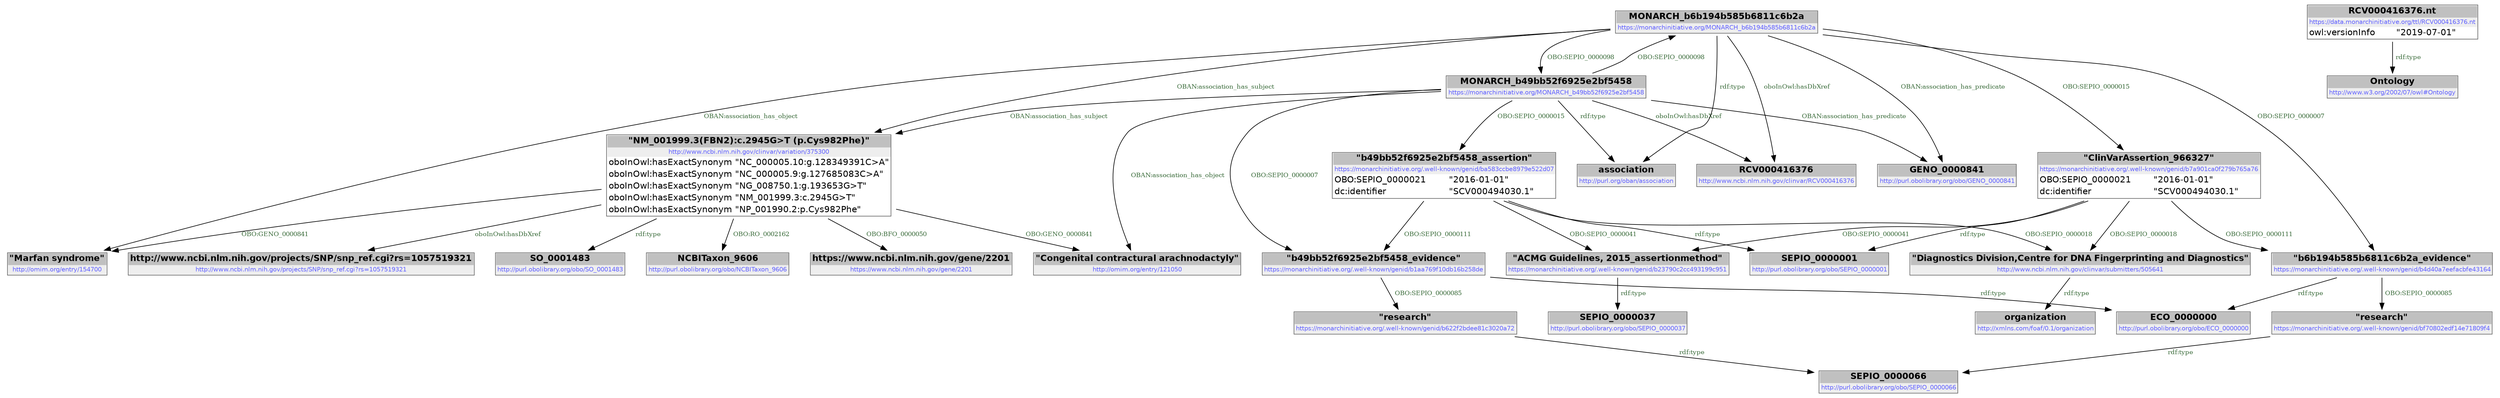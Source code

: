 digraph { 
 node [ fontname="DejaVu Sans" ] ; 
	node0 -> node1 [ color=BLACK, label=< <font point-size='10' color='#336633'>rdf:type</font> > ] ;
	node2 -> node3 [ color=BLACK, label=< <font point-size='10' color='#336633'>OBO:GENO_0000841</font> > ] ;
	node5 -> node6 [ color=BLACK, label=< <font point-size='10' color='#336633'>OBO:SEPIO_0000098</font> > ] ;
	node7 -> node8 [ color=BLACK, label=< <font point-size='10' color='#336633'>OBO:SEPIO_0000041</font> > ] ;
	node2 -> node9 [ color=BLACK, label=< <font point-size='10' color='#336633'>OBO:GENO_0000841</font> > ] ;
	node2 -> node10 [ color=BLACK, label=< <font point-size='10' color='#336633'>oboInOwl:hasDbXref</font> > ] ;
	node12 -> node13 [ color=BLACK, label=< <font point-size='10' color='#336633'>rdf:type</font> > ] ;
	node5 -> node4 [ color=BLACK, label=< <font point-size='10' color='#336633'>OBO:SEPIO_0000007</font> > ] ;
	node6 -> node14 [ color=BLACK, label=< <font point-size='10' color='#336633'>rdf:type</font> > ] ;
	node8 -> node15 [ color=BLACK, label=< <font point-size='10' color='#336633'>rdf:type</font> > ] ;
	node5 -> node16 [ color=BLACK, label=< <font point-size='10' color='#336633'>oboInOwl:hasDbXref</font> > ] ;
	node5 -> node14 [ color=BLACK, label=< <font point-size='10' color='#336633'>rdf:type</font> > ] ;
	node4 -> node17 [ color=BLACK, label=< <font point-size='10' color='#336633'>rdf:type</font> > ] ;
	node18 -> node19 [ color=BLACK, label=< <font point-size='10' color='#336633'>rdf:type</font> > ] ;
	node6 -> node5 [ color=BLACK, label=< <font point-size='10' color='#336633'>OBO:SEPIO_0000098</font> > ] ;
	node21 -> node0 [ color=BLACK, label=< <font point-size='10' color='#336633'>OBO:SEPIO_0000085</font> > ] ;
	node20 -> node1 [ color=BLACK, label=< <font point-size='10' color='#336633'>rdf:type</font> > ] ;
	node18 -> node4 [ color=BLACK, label=< <font point-size='10' color='#336633'>OBO:SEPIO_0000111</font> > ] ;
	node7 -> node21 [ color=BLACK, label=< <font point-size='10' color='#336633'>OBO:SEPIO_0000111</font> > ] ;
	node6 -> node2 [ color=BLACK, label=< <font point-size='10' color='#336633'>OBAN:association_has_subject</font> > ] ;
	node6 -> node22 [ color=BLACK, label=< <font point-size='10' color='#336633'>OBAN:association_has_predicate</font> > ] ;
	node2 -> node23 [ color=BLACK, label=< <font point-size='10' color='#336633'>rdf:type</font> > ] ;
	node5 -> node3 [ color=BLACK, label=< <font point-size='10' color='#336633'>OBAN:association_has_object</font> > ] ;
	node2 -> node24 [ color=BLACK, label=< <font point-size='10' color='#336633'>OBO:RO_0002162</font> > ] ;
	node18 -> node11 [ color=BLACK, label=< <font point-size='10' color='#336633'>OBO:SEPIO_0000018</font> > ] ;
	node6 -> node7 [ color=BLACK, label=< <font point-size='10' color='#336633'>OBO:SEPIO_0000015</font> > ] ;
	node18 -> node8 [ color=BLACK, label=< <font point-size='10' color='#336633'>OBO:SEPIO_0000041</font> > ] ;
	node6 -> node9 [ color=BLACK, label=< <font point-size='10' color='#336633'>OBAN:association_has_object</font> > ] ;
	node21 -> node17 [ color=BLACK, label=< <font point-size='10' color='#336633'>rdf:type</font> > ] ;
	node5 -> node18 [ color=BLACK, label=< <font point-size='10' color='#336633'>OBO:SEPIO_0000015</font> > ] ;
	node6 -> node16 [ color=BLACK, label=< <font point-size='10' color='#336633'>oboInOwl:hasDbXref</font> > ] ;
	node4 -> node20 [ color=BLACK, label=< <font point-size='10' color='#336633'>OBO:SEPIO_0000085</font> > ] ;
	node11 -> node25 [ color=BLACK, label=< <font point-size='10' color='#336633'>rdf:type</font> > ] ;
	node2 -> node26 [ color=BLACK, label=< <font point-size='10' color='#336633'>OBO:BFO_0000050</font> > ] ;
	node6 -> node21 [ color=BLACK, label=< <font point-size='10' color='#336633'>OBO:SEPIO_0000007</font> > ] ;
	node7 -> node11 [ color=BLACK, label=< <font point-size='10' color='#336633'>OBO:SEPIO_0000018</font> > ] ;
	node5 -> node22 [ color=BLACK, label=< <font point-size='10' color='#336633'>OBAN:association_has_predicate</font> > ] ;
	node5 -> node2 [ color=BLACK, label=< <font point-size='10' color='#336633'>OBAN:association_has_subject</font> > ] ;
	node7 -> node19 [ color=BLACK, label=< <font point-size='10' color='#336633'>rdf:type</font> > ] ;
# https://monarchinitiative.org/.well-known/genid/bf70802edf14e71809f4 node0
node0 [ shape=none, color=black label=< <table color='#666666' cellborder='0' cellspacing='0' border='1'><tr><td colspan='2' bgcolor='grey'><B>&quot;research&quot;</B></td></tr><tr><td href='https://monarchinitiative.org/.well-known/genid/bf70802edf14e71809f4' bgcolor='#eeeeee' colspan='2'><font point-size='10' color='#6666ff'>https://monarchinitiative.org/.well-known/genid/bf70802edf14e71809f4</font></td></tr></table> > ] 
# http://purl.obolibrary.org/obo/SEPIO_0000066 node1
node1 [ shape=none, color=black label=< <table color='#666666' cellborder='0' cellspacing='0' border='1'><tr><td colspan='2' bgcolor='grey'><B>SEPIO_0000066</B></td></tr><tr><td href='http://purl.obolibrary.org/obo/SEPIO_0000066' bgcolor='#eeeeee' colspan='2'><font point-size='10' color='#6666ff'>http://purl.obolibrary.org/obo/SEPIO_0000066</font></td></tr></table> > ] 
# http://www.ncbi.nlm.nih.gov/clinvar/variation/375300 node2
node2 [ shape=none, color=black label=< <table color='#666666' cellborder='0' cellspacing='0' border='1'><tr><td colspan='2' bgcolor='grey'><B>&quot;NM_001999.3(FBN2):c.2945G&gt;T (p.Cys982Phe)&quot;</B></td></tr><tr><td href='http://www.ncbi.nlm.nih.gov/clinvar/variation/375300' bgcolor='#eeeeee' colspan='2'><font point-size='10' color='#6666ff'>http://www.ncbi.nlm.nih.gov/clinvar/variation/375300</font></td></tr><tr><td align='left'>oboInOwl:hasExactSynonym</td><td align='left'>&quot;NC_000005.10:g.128349391C&gt;A&quot;</td></tr><tr><td align='left'>oboInOwl:hasExactSynonym</td><td align='left'>&quot;NC_000005.9:g.127685083C&gt;A&quot;</td></tr><tr><td align='left'>oboInOwl:hasExactSynonym</td><td align='left'>&quot;NG_008750.1:g.193653G&gt;T&quot;</td></tr><tr><td align='left'>oboInOwl:hasExactSynonym</td><td align='left'>&quot;NM_001999.3:c.2945G&gt;T&quot;</td></tr><tr><td align='left'>oboInOwl:hasExactSynonym</td><td align='left'>&quot;NP_001990.2:p.Cys982Phe&quot;</td></tr></table> > ] 
# http://omim.org/entry/121050 node3
node3 [ shape=none, color=black label=< <table color='#666666' cellborder='0' cellspacing='0' border='1'><tr><td colspan='2' bgcolor='grey'><B>&quot;Congenital contractural arachnodactyly&quot;</B></td></tr><tr><td href='http://omim.org/entry/121050' bgcolor='#eeeeee' colspan='2'><font point-size='10' color='#6666ff'>http://omim.org/entry/121050</font></td></tr></table> > ] 
# https://monarchinitiative.org/.well-known/genid/b1aa769f10db16b258de node4
node4 [ shape=none, color=black label=< <table color='#666666' cellborder='0' cellspacing='0' border='1'><tr><td colspan='2' bgcolor='grey'><B>&quot;b49bb52f6925e2bf5458_evidence&quot;</B></td></tr><tr><td href='https://monarchinitiative.org/.well-known/genid/b1aa769f10db16b258de' bgcolor='#eeeeee' colspan='2'><font point-size='10' color='#6666ff'>https://monarchinitiative.org/.well-known/genid/b1aa769f10db16b258de</font></td></tr></table> > ] 
# https://monarchinitiative.org/MONARCH_b49bb52f6925e2bf5458 node5
node5 [ shape=none, color=black label=< <table color='#666666' cellborder='0' cellspacing='0' border='1'><tr><td colspan='2' bgcolor='grey'><B>MONARCH_b49bb52f6925e2bf5458</B></td></tr><tr><td href='https://monarchinitiative.org/MONARCH_b49bb52f6925e2bf5458' bgcolor='#eeeeee' colspan='2'><font point-size='10' color='#6666ff'>https://monarchinitiative.org/MONARCH_b49bb52f6925e2bf5458</font></td></tr></table> > ] 
# https://monarchinitiative.org/MONARCH_b6b194b585b6811c6b2a node6
node6 [ shape=none, color=black label=< <table color='#666666' cellborder='0' cellspacing='0' border='1'><tr><td colspan='2' bgcolor='grey'><B>MONARCH_b6b194b585b6811c6b2a</B></td></tr><tr><td href='https://monarchinitiative.org/MONARCH_b6b194b585b6811c6b2a' bgcolor='#eeeeee' colspan='2'><font point-size='10' color='#6666ff'>https://monarchinitiative.org/MONARCH_b6b194b585b6811c6b2a</font></td></tr></table> > ] 
# https://monarchinitiative.org/.well-known/genid/b7a901ca0f279b765a76 node7
node7 [ shape=none, color=black label=< <table color='#666666' cellborder='0' cellspacing='0' border='1'><tr><td colspan='2' bgcolor='grey'><B>&quot;ClinVarAssertion_966327&quot;</B></td></tr><tr><td href='https://monarchinitiative.org/.well-known/genid/b7a901ca0f279b765a76' bgcolor='#eeeeee' colspan='2'><font point-size='10' color='#6666ff'>https://monarchinitiative.org/.well-known/genid/b7a901ca0f279b765a76</font></td></tr><tr><td align='left'>OBO:SEPIO_0000021</td><td align='left'>&quot;2016-01-01&quot;</td></tr><tr><td align='left'>dc:identifier</td><td align='left'>&quot;SCV000494030.1&quot;</td></tr></table> > ] 
# https://monarchinitiative.org/.well-known/genid/b23790c2cc493199c951 node8
node8 [ shape=none, color=black label=< <table color='#666666' cellborder='0' cellspacing='0' border='1'><tr><td colspan='2' bgcolor='grey'><B>&quot;ACMG Guidelines, 2015_assertionmethod&quot;</B></td></tr><tr><td href='https://monarchinitiative.org/.well-known/genid/b23790c2cc493199c951' bgcolor='#eeeeee' colspan='2'><font point-size='10' color='#6666ff'>https://monarchinitiative.org/.well-known/genid/b23790c2cc493199c951</font></td></tr></table> > ] 
# http://omim.org/entry/154700 node9
node9 [ shape=none, color=black label=< <table color='#666666' cellborder='0' cellspacing='0' border='1'><tr><td colspan='2' bgcolor='grey'><B>&quot;Marfan syndrome&quot;</B></td></tr><tr><td href='http://omim.org/entry/154700' bgcolor='#eeeeee' colspan='2'><font point-size='10' color='#6666ff'>http://omim.org/entry/154700</font></td></tr></table> > ] 
# http://www.ncbi.nlm.nih.gov/projects/SNP/snp_ref.cgi?rs=1057519321 node10
node10 [ shape=none, color=black label=< <table color='#666666' cellborder='0' cellspacing='0' border='1'><tr><td colspan='2' bgcolor='grey'><B>http://www.ncbi.nlm.nih.gov/projects/SNP/snp_ref.cgi?rs=1057519321</B></td></tr><tr><td href='http://www.ncbi.nlm.nih.gov/projects/SNP/snp_ref.cgi?rs=1057519321' bgcolor='#eeeeee' colspan='2'><font point-size='10' color='#6666ff'>http://www.ncbi.nlm.nih.gov/projects/SNP/snp_ref.cgi?rs=1057519321</font></td></tr></table> > ] 
# http://www.ncbi.nlm.nih.gov/clinvar/submitters/505641 node11
node11 [ shape=none, color=black label=< <table color='#666666' cellborder='0' cellspacing='0' border='1'><tr><td colspan='2' bgcolor='grey'><B>&quot;Diagnostics Division,Centre for DNA Fingerprinting and Diagnostics&quot;</B></td></tr><tr><td href='http://www.ncbi.nlm.nih.gov/clinvar/submitters/505641' bgcolor='#eeeeee' colspan='2'><font point-size='10' color='#6666ff'>http://www.ncbi.nlm.nih.gov/clinvar/submitters/505641</font></td></tr></table> > ] 
# https://data.monarchinitiative.org/ttl/RCV000416376.nt node12
node12 [ shape=none, color=black label=< <table color='#666666' cellborder='0' cellspacing='0' border='1'><tr><td colspan='2' bgcolor='grey'><B>RCV000416376.nt</B></td></tr><tr><td href='https://data.monarchinitiative.org/ttl/RCV000416376.nt' bgcolor='#eeeeee' colspan='2'><font point-size='10' color='#6666ff'>https://data.monarchinitiative.org/ttl/RCV000416376.nt</font></td></tr><tr><td align='left'>owl:versionInfo</td><td align='left'>&quot;2019-07-01&quot;</td></tr></table> > ] 
# http://www.w3.org/2002/07/owl#Ontology node13
node13 [ shape=none, color=black label=< <table color='#666666' cellborder='0' cellspacing='0' border='1'><tr><td colspan='2' bgcolor='grey'><B>Ontology</B></td></tr><tr><td href='http://www.w3.org/2002/07/owl#Ontology' bgcolor='#eeeeee' colspan='2'><font point-size='10' color='#6666ff'>http://www.w3.org/2002/07/owl#Ontology</font></td></tr></table> > ] 
# http://purl.org/oban/association node14
node14 [ shape=none, color=black label=< <table color='#666666' cellborder='0' cellspacing='0' border='1'><tr><td colspan='2' bgcolor='grey'><B>association</B></td></tr><tr><td href='http://purl.org/oban/association' bgcolor='#eeeeee' colspan='2'><font point-size='10' color='#6666ff'>http://purl.org/oban/association</font></td></tr></table> > ] 
# http://purl.obolibrary.org/obo/SEPIO_0000037 node15
node15 [ shape=none, color=black label=< <table color='#666666' cellborder='0' cellspacing='0' border='1'><tr><td colspan='2' bgcolor='grey'><B>SEPIO_0000037</B></td></tr><tr><td href='http://purl.obolibrary.org/obo/SEPIO_0000037' bgcolor='#eeeeee' colspan='2'><font point-size='10' color='#6666ff'>http://purl.obolibrary.org/obo/SEPIO_0000037</font></td></tr></table> > ] 
# http://www.ncbi.nlm.nih.gov/clinvar/RCV000416376 node16
node16 [ shape=none, color=black label=< <table color='#666666' cellborder='0' cellspacing='0' border='1'><tr><td colspan='2' bgcolor='grey'><B>RCV000416376</B></td></tr><tr><td href='http://www.ncbi.nlm.nih.gov/clinvar/RCV000416376' bgcolor='#eeeeee' colspan='2'><font point-size='10' color='#6666ff'>http://www.ncbi.nlm.nih.gov/clinvar/RCV000416376</font></td></tr></table> > ] 
# http://purl.obolibrary.org/obo/ECO_0000000 node17
node17 [ shape=none, color=black label=< <table color='#666666' cellborder='0' cellspacing='0' border='1'><tr><td colspan='2' bgcolor='grey'><B>ECO_0000000</B></td></tr><tr><td href='http://purl.obolibrary.org/obo/ECO_0000000' bgcolor='#eeeeee' colspan='2'><font point-size='10' color='#6666ff'>http://purl.obolibrary.org/obo/ECO_0000000</font></td></tr></table> > ] 
# https://monarchinitiative.org/.well-known/genid/ba583ccbe8979e522d07 node18
node18 [ shape=none, color=black label=< <table color='#666666' cellborder='0' cellspacing='0' border='1'><tr><td colspan='2' bgcolor='grey'><B>&quot;b49bb52f6925e2bf5458_assertion&quot;</B></td></tr><tr><td href='https://monarchinitiative.org/.well-known/genid/ba583ccbe8979e522d07' bgcolor='#eeeeee' colspan='2'><font point-size='10' color='#6666ff'>https://monarchinitiative.org/.well-known/genid/ba583ccbe8979e522d07</font></td></tr><tr><td align='left'>OBO:SEPIO_0000021</td><td align='left'>&quot;2016-01-01&quot;</td></tr><tr><td align='left'>dc:identifier</td><td align='left'>&quot;SCV000494030.1&quot;</td></tr></table> > ] 
# http://purl.obolibrary.org/obo/SEPIO_0000001 node19
node19 [ shape=none, color=black label=< <table color='#666666' cellborder='0' cellspacing='0' border='1'><tr><td colspan='2' bgcolor='grey'><B>SEPIO_0000001</B></td></tr><tr><td href='http://purl.obolibrary.org/obo/SEPIO_0000001' bgcolor='#eeeeee' colspan='2'><font point-size='10' color='#6666ff'>http://purl.obolibrary.org/obo/SEPIO_0000001</font></td></tr></table> > ] 
# https://monarchinitiative.org/.well-known/genid/b622f2bdee81c3020a72 node20
node20 [ shape=none, color=black label=< <table color='#666666' cellborder='0' cellspacing='0' border='1'><tr><td colspan='2' bgcolor='grey'><B>&quot;research&quot;</B></td></tr><tr><td href='https://monarchinitiative.org/.well-known/genid/b622f2bdee81c3020a72' bgcolor='#eeeeee' colspan='2'><font point-size='10' color='#6666ff'>https://monarchinitiative.org/.well-known/genid/b622f2bdee81c3020a72</font></td></tr></table> > ] 
# https://monarchinitiative.org/.well-known/genid/b4d40a7eefacbfe43164 node21
node21 [ shape=none, color=black label=< <table color='#666666' cellborder='0' cellspacing='0' border='1'><tr><td colspan='2' bgcolor='grey'><B>&quot;b6b194b585b6811c6b2a_evidence&quot;</B></td></tr><tr><td href='https://monarchinitiative.org/.well-known/genid/b4d40a7eefacbfe43164' bgcolor='#eeeeee' colspan='2'><font point-size='10' color='#6666ff'>https://monarchinitiative.org/.well-known/genid/b4d40a7eefacbfe43164</font></td></tr></table> > ] 
# http://purl.obolibrary.org/obo/GENO_0000841 node22
node22 [ shape=none, color=black label=< <table color='#666666' cellborder='0' cellspacing='0' border='1'><tr><td colspan='2' bgcolor='grey'><B>GENO_0000841</B></td></tr><tr><td href='http://purl.obolibrary.org/obo/GENO_0000841' bgcolor='#eeeeee' colspan='2'><font point-size='10' color='#6666ff'>http://purl.obolibrary.org/obo/GENO_0000841</font></td></tr></table> > ] 
# http://purl.obolibrary.org/obo/SO_0001483 node23
node23 [ shape=none, color=black label=< <table color='#666666' cellborder='0' cellspacing='0' border='1'><tr><td colspan='2' bgcolor='grey'><B>SO_0001483</B></td></tr><tr><td href='http://purl.obolibrary.org/obo/SO_0001483' bgcolor='#eeeeee' colspan='2'><font point-size='10' color='#6666ff'>http://purl.obolibrary.org/obo/SO_0001483</font></td></tr></table> > ] 
# http://purl.obolibrary.org/obo/NCBITaxon_9606 node24
node24 [ shape=none, color=black label=< <table color='#666666' cellborder='0' cellspacing='0' border='1'><tr><td colspan='2' bgcolor='grey'><B>NCBITaxon_9606</B></td></tr><tr><td href='http://purl.obolibrary.org/obo/NCBITaxon_9606' bgcolor='#eeeeee' colspan='2'><font point-size='10' color='#6666ff'>http://purl.obolibrary.org/obo/NCBITaxon_9606</font></td></tr></table> > ] 
# http://xmlns.com/foaf/0.1/organization node25
node25 [ shape=none, color=black label=< <table color='#666666' cellborder='0' cellspacing='0' border='1'><tr><td colspan='2' bgcolor='grey'><B>organization</B></td></tr><tr><td href='http://xmlns.com/foaf/0.1/organization' bgcolor='#eeeeee' colspan='2'><font point-size='10' color='#6666ff'>http://xmlns.com/foaf/0.1/organization</font></td></tr></table> > ] 
# https://www.ncbi.nlm.nih.gov/gene/2201 node26
node26 [ shape=none, color=black label=< <table color='#666666' cellborder='0' cellspacing='0' border='1'><tr><td colspan='2' bgcolor='grey'><B>https://www.ncbi.nlm.nih.gov/gene/2201</B></td></tr><tr><td href='https://www.ncbi.nlm.nih.gov/gene/2201' bgcolor='#eeeeee' colspan='2'><font point-size='10' color='#6666ff'>https://www.ncbi.nlm.nih.gov/gene/2201</font></td></tr></table> > ] 
}
